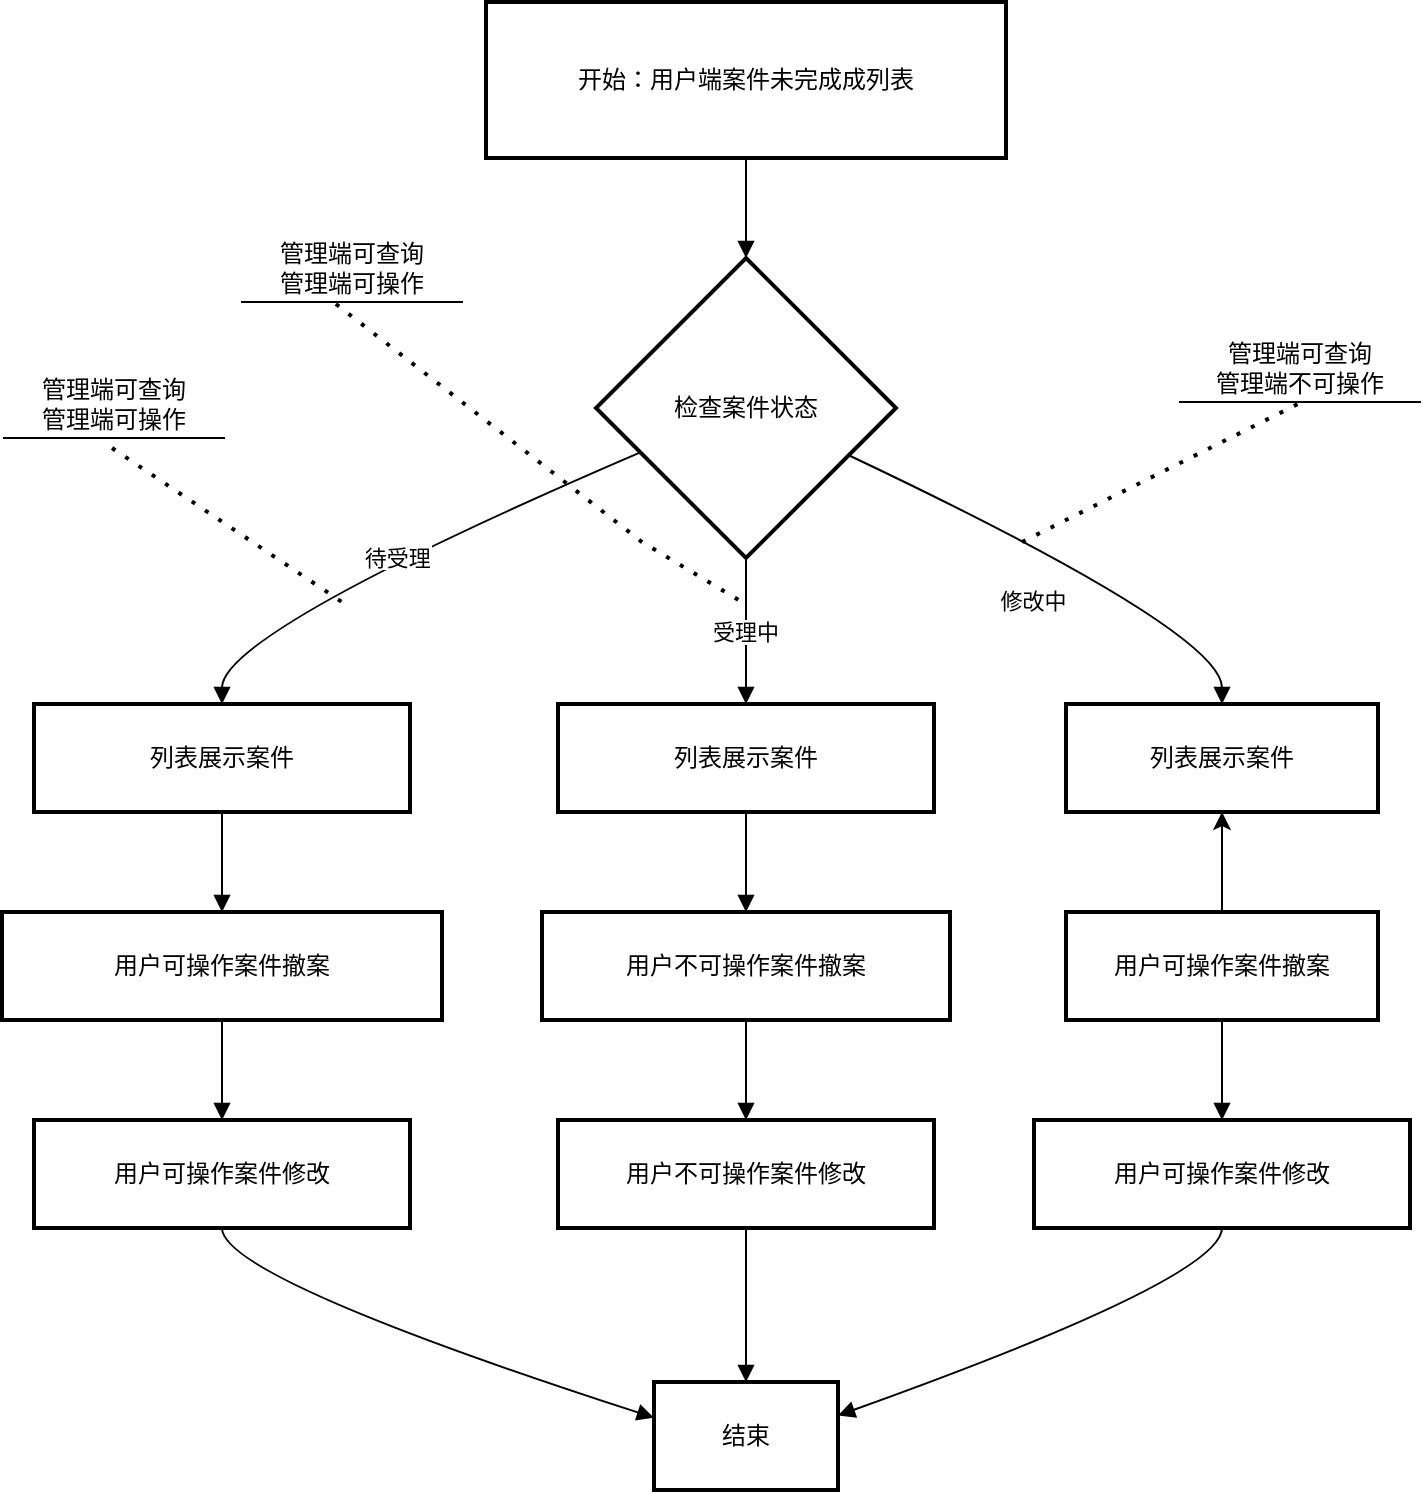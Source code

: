 <mxfile version="28.2.7">
  <diagram name="第 1 页" id="-zS91VgHxOBJ-bXDiamZ">
    <mxGraphModel dx="1426" dy="743" grid="1" gridSize="10" guides="1" tooltips="1" connect="1" arrows="1" fold="1" page="1" pageScale="1" pageWidth="827" pageHeight="1169" math="0" shadow="0">
      <root>
        <mxCell id="0" />
        <mxCell id="1" parent="0" />
        <mxCell id="ergkPbJi07gZvgeZ9chE-3" value="开始：用户端案件未完成成列表" style="whiteSpace=wrap;strokeWidth=2;" parent="1" vertex="1">
          <mxGeometry x="262" y="20" width="260" height="78" as="geometry" />
        </mxCell>
        <mxCell id="ergkPbJi07gZvgeZ9chE-4" value="检查案件状态" style="rhombus;strokeWidth=2;whiteSpace=wrap;" parent="1" vertex="1">
          <mxGeometry x="317" y="148" width="150" height="150" as="geometry" />
        </mxCell>
        <mxCell id="ergkPbJi07gZvgeZ9chE-5" value="列表展示案件" style="whiteSpace=wrap;strokeWidth=2;" parent="1" vertex="1">
          <mxGeometry x="36" y="371" width="188" height="54" as="geometry" />
        </mxCell>
        <mxCell id="ergkPbJi07gZvgeZ9chE-6" value="列表展示案件" style="whiteSpace=wrap;strokeWidth=2;" parent="1" vertex="1">
          <mxGeometry x="298" y="371" width="188" height="54" as="geometry" />
        </mxCell>
        <mxCell id="ergkPbJi07gZvgeZ9chE-44" value="" style="edgeStyle=orthogonalEdgeStyle;rounded=0;orthogonalLoop=1;jettySize=auto;html=1;" parent="1" source="ergkPbJi07gZvgeZ9chE-7" target="ergkPbJi07gZvgeZ9chE-43" edge="1">
          <mxGeometry relative="1" as="geometry" />
        </mxCell>
        <mxCell id="ergkPbJi07gZvgeZ9chE-7" value="用户可操作案件撤案" style="whiteSpace=wrap;strokeWidth=2;" parent="1" vertex="1">
          <mxGeometry x="552" y="475" width="156" height="54" as="geometry" />
        </mxCell>
        <mxCell id="ergkPbJi07gZvgeZ9chE-8" value="用户可操作案件撤案" style="whiteSpace=wrap;strokeWidth=2;" parent="1" vertex="1">
          <mxGeometry x="20" y="475" width="220" height="54" as="geometry" />
        </mxCell>
        <mxCell id="ergkPbJi07gZvgeZ9chE-9" value="用户不可操作案件撤案" style="whiteSpace=wrap;strokeWidth=2;" parent="1" vertex="1">
          <mxGeometry x="290" y="475" width="204" height="54" as="geometry" />
        </mxCell>
        <mxCell id="ergkPbJi07gZvgeZ9chE-10" value="用户可操作案件修改" style="whiteSpace=wrap;strokeWidth=2;" parent="1" vertex="1">
          <mxGeometry x="536" y="579" width="188" height="54" as="geometry" />
        </mxCell>
        <mxCell id="ergkPbJi07gZvgeZ9chE-11" value="用户可操作案件修改" style="whiteSpace=wrap;strokeWidth=2;" parent="1" vertex="1">
          <mxGeometry x="36" y="579" width="188" height="54" as="geometry" />
        </mxCell>
        <mxCell id="ergkPbJi07gZvgeZ9chE-12" value="用户不可操作案件修改" style="whiteSpace=wrap;strokeWidth=2;" parent="1" vertex="1">
          <mxGeometry x="298" y="579" width="188" height="54" as="geometry" />
        </mxCell>
        <mxCell id="ergkPbJi07gZvgeZ9chE-13" value="结束" style="whiteSpace=wrap;strokeWidth=2;" parent="1" vertex="1">
          <mxGeometry x="346" y="710" width="92" height="54" as="geometry" />
        </mxCell>
        <mxCell id="ergkPbJi07gZvgeZ9chE-14" value="" style="curved=1;startArrow=none;endArrow=block;exitX=0.5;exitY=1;entryX=0.5;entryY=0;rounded=0;" parent="1" source="ergkPbJi07gZvgeZ9chE-3" target="ergkPbJi07gZvgeZ9chE-4" edge="1">
          <mxGeometry relative="1" as="geometry">
            <Array as="points" />
          </mxGeometry>
        </mxCell>
        <mxCell id="ergkPbJi07gZvgeZ9chE-15" value="待受理" style="curved=1;startArrow=none;endArrow=block;exitX=0;exitY=0.71;entryX=0.5;entryY=0;rounded=0;" parent="1" source="ergkPbJi07gZvgeZ9chE-4" target="ergkPbJi07gZvgeZ9chE-5" edge="1">
          <mxGeometry relative="1" as="geometry">
            <Array as="points">
              <mxPoint x="130" y="335" />
            </Array>
          </mxGeometry>
        </mxCell>
        <mxCell id="ergkPbJi07gZvgeZ9chE-16" value="受理中" style="curved=1;startArrow=none;endArrow=block;exitX=0.5;exitY=1;entryX=0.5;entryY=0;rounded=0;" parent="1" source="ergkPbJi07gZvgeZ9chE-4" target="ergkPbJi07gZvgeZ9chE-6" edge="1">
          <mxGeometry relative="1" as="geometry">
            <Array as="points" />
          </mxGeometry>
        </mxCell>
        <mxCell id="ergkPbJi07gZvgeZ9chE-17" value="修改中" style="curved=1;startArrow=none;endArrow=block;exitX=1;exitY=0.73;rounded=0;entryX=0.5;entryY=0;entryDx=0;entryDy=0;" parent="1" source="ergkPbJi07gZvgeZ9chE-4" target="ergkPbJi07gZvgeZ9chE-43" edge="1">
          <mxGeometry x="-0.057" y="-26" relative="1" as="geometry">
            <Array as="points">
              <mxPoint x="630" y="335" />
            </Array>
            <mxPoint x="660" y="335" as="targetPoint" />
            <mxPoint as="offset" />
          </mxGeometry>
        </mxCell>
        <mxCell id="ergkPbJi07gZvgeZ9chE-18" value="" style="curved=1;startArrow=none;endArrow=block;exitX=0.5;exitY=1;entryX=0.5;entryY=0;rounded=0;" parent="1" source="ergkPbJi07gZvgeZ9chE-5" target="ergkPbJi07gZvgeZ9chE-8" edge="1">
          <mxGeometry relative="1" as="geometry">
            <Array as="points" />
          </mxGeometry>
        </mxCell>
        <mxCell id="ergkPbJi07gZvgeZ9chE-19" value="" style="curved=1;startArrow=none;endArrow=block;exitX=0.5;exitY=1;entryX=0.5;entryY=0;rounded=0;" parent="1" source="ergkPbJi07gZvgeZ9chE-6" target="ergkPbJi07gZvgeZ9chE-9" edge="1">
          <mxGeometry relative="1" as="geometry">
            <Array as="points" />
          </mxGeometry>
        </mxCell>
        <mxCell id="ergkPbJi07gZvgeZ9chE-20" value="" style="curved=1;startArrow=none;endArrow=block;exitX=0.5;exitY=1;entryX=0.5;entryY=0;rounded=0;" parent="1" source="ergkPbJi07gZvgeZ9chE-7" target="ergkPbJi07gZvgeZ9chE-10" edge="1">
          <mxGeometry relative="1" as="geometry">
            <Array as="points" />
          </mxGeometry>
        </mxCell>
        <mxCell id="ergkPbJi07gZvgeZ9chE-21" value="" style="curved=1;startArrow=none;endArrow=block;exitX=0.5;exitY=1;entryX=0.5;entryY=0;rounded=0;" parent="1" source="ergkPbJi07gZvgeZ9chE-8" target="ergkPbJi07gZvgeZ9chE-11" edge="1">
          <mxGeometry relative="1" as="geometry">
            <Array as="points" />
          </mxGeometry>
        </mxCell>
        <mxCell id="ergkPbJi07gZvgeZ9chE-22" value="" style="curved=1;startArrow=none;endArrow=block;exitX=0.5;exitY=1;entryX=0.5;entryY=0;rounded=0;" parent="1" source="ergkPbJi07gZvgeZ9chE-9" target="ergkPbJi07gZvgeZ9chE-12" edge="1">
          <mxGeometry relative="1" as="geometry">
            <Array as="points" />
          </mxGeometry>
        </mxCell>
        <mxCell id="ergkPbJi07gZvgeZ9chE-23" value="" style="curved=1;startArrow=none;endArrow=block;exitX=0.5;exitY=1;entryX=0;entryY=0.33;rounded=0;" parent="1" source="ergkPbJi07gZvgeZ9chE-11" target="ergkPbJi07gZvgeZ9chE-13" edge="1">
          <mxGeometry relative="1" as="geometry">
            <Array as="points">
              <mxPoint x="130" y="658" />
            </Array>
          </mxGeometry>
        </mxCell>
        <mxCell id="ergkPbJi07gZvgeZ9chE-24" value="" style="curved=1;startArrow=none;endArrow=block;exitX=0.5;exitY=1;entryX=0.5;entryY=0;rounded=0;" parent="1" source="ergkPbJi07gZvgeZ9chE-12" target="ergkPbJi07gZvgeZ9chE-13" edge="1">
          <mxGeometry relative="1" as="geometry">
            <Array as="points" />
          </mxGeometry>
        </mxCell>
        <mxCell id="ergkPbJi07gZvgeZ9chE-25" value="" style="curved=1;startArrow=none;endArrow=block;exitX=0.5;exitY=1;entryX=1;entryY=0.31;rounded=0;" parent="1" source="ergkPbJi07gZvgeZ9chE-10" target="ergkPbJi07gZvgeZ9chE-13" edge="1">
          <mxGeometry relative="1" as="geometry">
            <Array as="points">
              <mxPoint x="630" y="658" />
            </Array>
          </mxGeometry>
        </mxCell>
        <mxCell id="ergkPbJi07gZvgeZ9chE-33" value="&lt;div&gt;管理端可查询&lt;/div&gt;&lt;div&gt;管理端可操作&lt;/div&gt;" style="whiteSpace=wrap;html=1;shape=partialRectangle;top=0;left=0;bottom=1;right=0;points=[[0,1],[1,1]];fillColor=none;align=center;verticalAlign=bottom;routingCenterY=0.5;snapToPoint=1;recursiveResize=0;autosize=1;treeFolding=1;treeMoving=1;newEdgeStyle={&quot;edgeStyle&quot;:&quot;entityRelationEdgeStyle&quot;,&quot;startArrow&quot;:&quot;none&quot;,&quot;endArrow&quot;:&quot;none&quot;,&quot;segment&quot;:10,&quot;curved&quot;:1,&quot;sourcePerimeterSpacing&quot;:0,&quot;targetPerimeterSpacing&quot;:0};" parent="1" vertex="1">
          <mxGeometry x="21" y="198" width="110" height="40" as="geometry" />
        </mxCell>
        <mxCell id="ergkPbJi07gZvgeZ9chE-35" value="&lt;div&gt;管理端可查询&lt;/div&gt;&lt;div&gt;管理端可操作&lt;/div&gt;" style="whiteSpace=wrap;html=1;shape=partialRectangle;top=0;left=0;bottom=1;right=0;points=[[0,1],[1,1]];fillColor=none;align=center;verticalAlign=bottom;routingCenterY=0.5;snapToPoint=1;recursiveResize=0;autosize=1;treeFolding=1;treeMoving=1;newEdgeStyle={&quot;edgeStyle&quot;:&quot;entityRelationEdgeStyle&quot;,&quot;startArrow&quot;:&quot;none&quot;,&quot;endArrow&quot;:&quot;none&quot;,&quot;segment&quot;:10,&quot;curved&quot;:1,&quot;sourcePerimeterSpacing&quot;:0,&quot;targetPerimeterSpacing&quot;:0};" parent="1" vertex="1">
          <mxGeometry x="140" y="130" width="110" height="40" as="geometry" />
        </mxCell>
        <mxCell id="ergkPbJi07gZvgeZ9chE-37" value="" style="endArrow=none;dashed=1;html=1;dashPattern=1 3;strokeWidth=2;rounded=0;exitX=0.427;exitY=1.025;exitDx=0;exitDy=0;exitPerimeter=0;" parent="1" source="ergkPbJi07gZvgeZ9chE-35" edge="1">
          <mxGeometry width="50" height="50" relative="1" as="geometry">
            <mxPoint x="390" y="310" as="sourcePoint" />
            <mxPoint x="390" y="320" as="targetPoint" />
            <Array as="points">
              <mxPoint x="340" y="290" />
            </Array>
          </mxGeometry>
        </mxCell>
        <mxCell id="ergkPbJi07gZvgeZ9chE-38" value="" style="endArrow=none;dashed=1;html=1;dashPattern=1 3;strokeWidth=2;rounded=0;exitX=0.491;exitY=1.125;exitDx=0;exitDy=0;exitPerimeter=0;" parent="1" source="ergkPbJi07gZvgeZ9chE-33" edge="1">
          <mxGeometry width="50" height="50" relative="1" as="geometry">
            <mxPoint x="390" y="310" as="sourcePoint" />
            <mxPoint x="190" y="320" as="targetPoint" />
          </mxGeometry>
        </mxCell>
        <mxCell id="ergkPbJi07gZvgeZ9chE-41" value="" style="endArrow=none;dashed=1;html=1;dashPattern=1 3;strokeWidth=2;rounded=0;" parent="1" edge="1">
          <mxGeometry width="50" height="50" relative="1" as="geometry">
            <mxPoint x="530" y="290" as="sourcePoint" />
            <mxPoint x="670" y="220" as="targetPoint" />
            <Array as="points" />
          </mxGeometry>
        </mxCell>
        <mxCell id="ergkPbJi07gZvgeZ9chE-42" value="&lt;div&gt;管理端可查询&lt;/div&gt;&lt;div&gt;管理端不可操作&lt;/div&gt;" style="whiteSpace=wrap;html=1;shape=partialRectangle;top=0;left=0;bottom=1;right=0;points=[[0,1],[1,1]];fillColor=none;align=center;verticalAlign=bottom;routingCenterY=0.5;snapToPoint=1;recursiveResize=0;autosize=1;treeFolding=1;treeMoving=1;newEdgeStyle={&quot;edgeStyle&quot;:&quot;entityRelationEdgeStyle&quot;,&quot;startArrow&quot;:&quot;none&quot;,&quot;endArrow&quot;:&quot;none&quot;,&quot;segment&quot;:10,&quot;curved&quot;:1,&quot;sourcePerimeterSpacing&quot;:0,&quot;targetPerimeterSpacing&quot;:0};" parent="1" vertex="1">
          <mxGeometry x="609" y="180" width="120" height="40" as="geometry" />
        </mxCell>
        <mxCell id="ergkPbJi07gZvgeZ9chE-43" value="列表展示案件" style="whiteSpace=wrap;strokeWidth=2;" parent="1" vertex="1">
          <mxGeometry x="552" y="371" width="156" height="54" as="geometry" />
        </mxCell>
      </root>
    </mxGraphModel>
  </diagram>
</mxfile>
